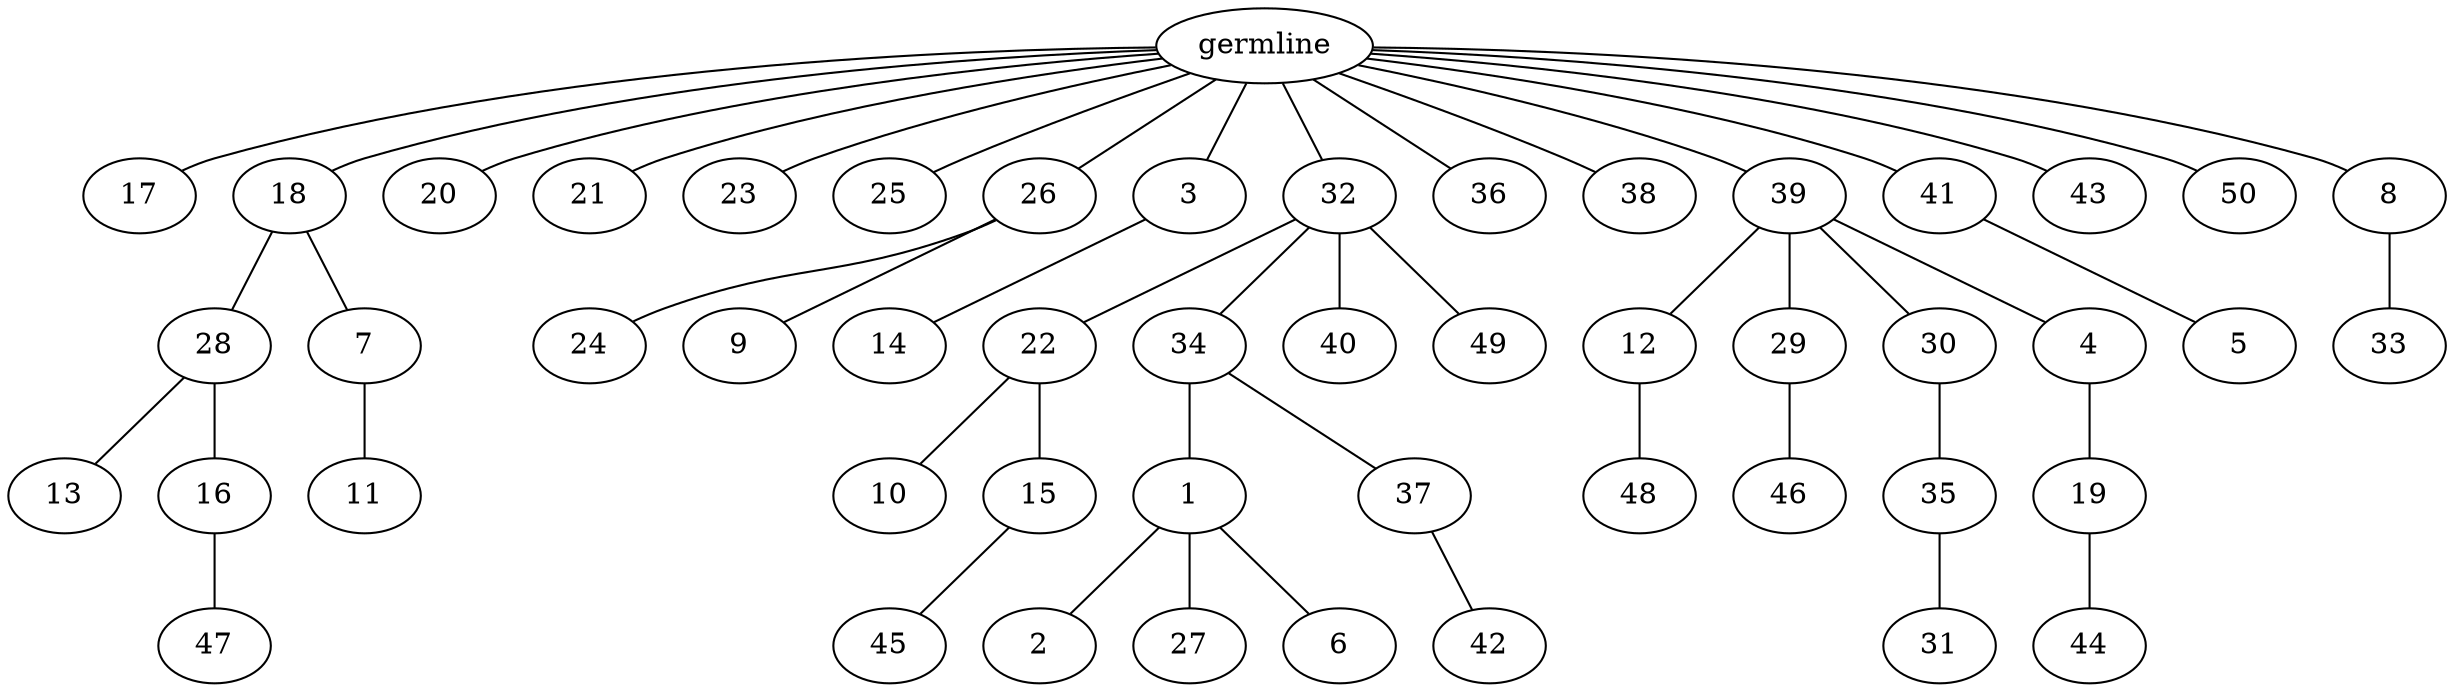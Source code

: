 graph tree {
    "139809654766464" [label="germline"];
    "139809659961648" [label="17"];
    "139809659964432" [label="18"];
    "139809659962896" [label="28"];
    "139809659965392" [label="13"];
    "139809659962848" [label="16"];
    "139809659961936" [label="47"];
    "139809659962128" [label="7"];
    "139809659962080" [label="11"];
    "139809659962800" [label="20"];
    "139809659962656" [label="21"];
    "139809662911344" [label="23"];
    "139809662911776" [label="25"];
    "139809662913648" [label="26"];
    "139809662914128" [label="24"];
    "139809662794240" [label="9"];
    "139809659963520" [label="3"];
    "139809667296656" [label="14"];
    "139809659961984" [label="32"];
    "139809667293584" [label="22"];
    "139809667294928" [label="10"];
    "139809667296080" [label="15"];
    "139809667294784" [label="45"];
    "139809667296416" [label="34"];
    "139809667295024" [label="1"];
    "139809667296320" [label="2"];
    "139809667296464" [label="27"];
    "139809667295936" [label="6"];
    "139809667296944" [label="37"];
    "139809667840944" [label="42"];
    "139809667296032" [label="40"];
    "139809662911632" [label="49"];
    "139809667294112" [label="36"];
    "139809662912928" [label="38"];
    "139809662912016" [label="39"];
    "139809662911392" [label="12"];
    "139809662912304" [label="48"];
    "139809662912112" [label="29"];
    "139809662911056" [label="46"];
    "139809662913840" [label="30"];
    "139809662910720" [label="35"];
    "139809662911152" [label="31"];
    "139809662911008" [label="4"];
    "139809662911296" [label="19"];
    "139809662910624" [label="44"];
    "139809662913936" [label="41"];
    "139809662911200" [label="5"];
    "139809662914464" [label="43"];
    "139809662912640" [label="50"];
    "139809662792752" [label="8"];
    "139809662792512" [label="33"];
    "139809654766464" -- "139809659961648";
    "139809654766464" -- "139809659964432";
    "139809654766464" -- "139809659962800";
    "139809654766464" -- "139809659962656";
    "139809654766464" -- "139809662911344";
    "139809654766464" -- "139809662911776";
    "139809654766464" -- "139809662913648";
    "139809654766464" -- "139809659963520";
    "139809654766464" -- "139809659961984";
    "139809654766464" -- "139809667294112";
    "139809654766464" -- "139809662912928";
    "139809654766464" -- "139809662912016";
    "139809654766464" -- "139809662913936";
    "139809654766464" -- "139809662914464";
    "139809654766464" -- "139809662912640";
    "139809654766464" -- "139809662792752";
    "139809659964432" -- "139809659962896";
    "139809659964432" -- "139809659962128";
    "139809659962896" -- "139809659965392";
    "139809659962896" -- "139809659962848";
    "139809659962848" -- "139809659961936";
    "139809659962128" -- "139809659962080";
    "139809662913648" -- "139809662914128";
    "139809662913648" -- "139809662794240";
    "139809659963520" -- "139809667296656";
    "139809659961984" -- "139809667293584";
    "139809659961984" -- "139809667296416";
    "139809659961984" -- "139809667296032";
    "139809659961984" -- "139809662911632";
    "139809667293584" -- "139809667294928";
    "139809667293584" -- "139809667296080";
    "139809667296080" -- "139809667294784";
    "139809667296416" -- "139809667295024";
    "139809667296416" -- "139809667296944";
    "139809667295024" -- "139809667296320";
    "139809667295024" -- "139809667296464";
    "139809667295024" -- "139809667295936";
    "139809667296944" -- "139809667840944";
    "139809662912016" -- "139809662911392";
    "139809662912016" -- "139809662912112";
    "139809662912016" -- "139809662913840";
    "139809662912016" -- "139809662911008";
    "139809662911392" -- "139809662912304";
    "139809662912112" -- "139809662911056";
    "139809662913840" -- "139809662910720";
    "139809662910720" -- "139809662911152";
    "139809662911008" -- "139809662911296";
    "139809662911296" -- "139809662910624";
    "139809662913936" -- "139809662911200";
    "139809662792752" -- "139809662792512";
}
